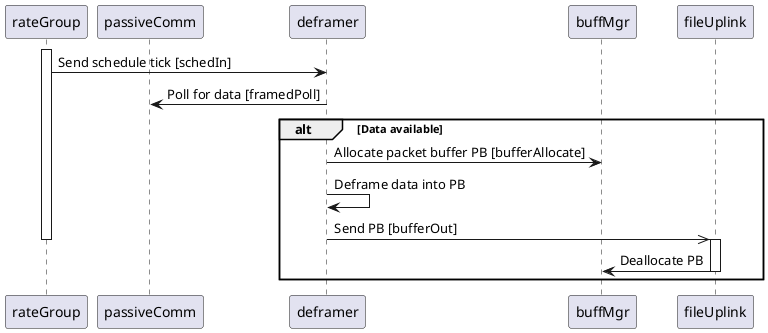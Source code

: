 @startuml

participant rateGroup order 1
participant passiveComm order 2
participant deframer order 3
participant buffMgr order 4
participant fileUplink order 5

activate rateGroup

rateGroup -> deframer: Send schedule tick [schedIn]

deframer -> passiveComm: Poll for data [framedPoll]

alt Data available

  deframer -> buffMgr: Allocate packet buffer PB [bufferAllocate]
  deframer -> deframer: Deframe data into PB
  deframer ->> fileUplink: Send PB [bufferOut]

deactivate rateGroup

  activate fileUplink
  fileUplink -> buffMgr: Deallocate PB
  deactivate fileUplink

end

@enduml
